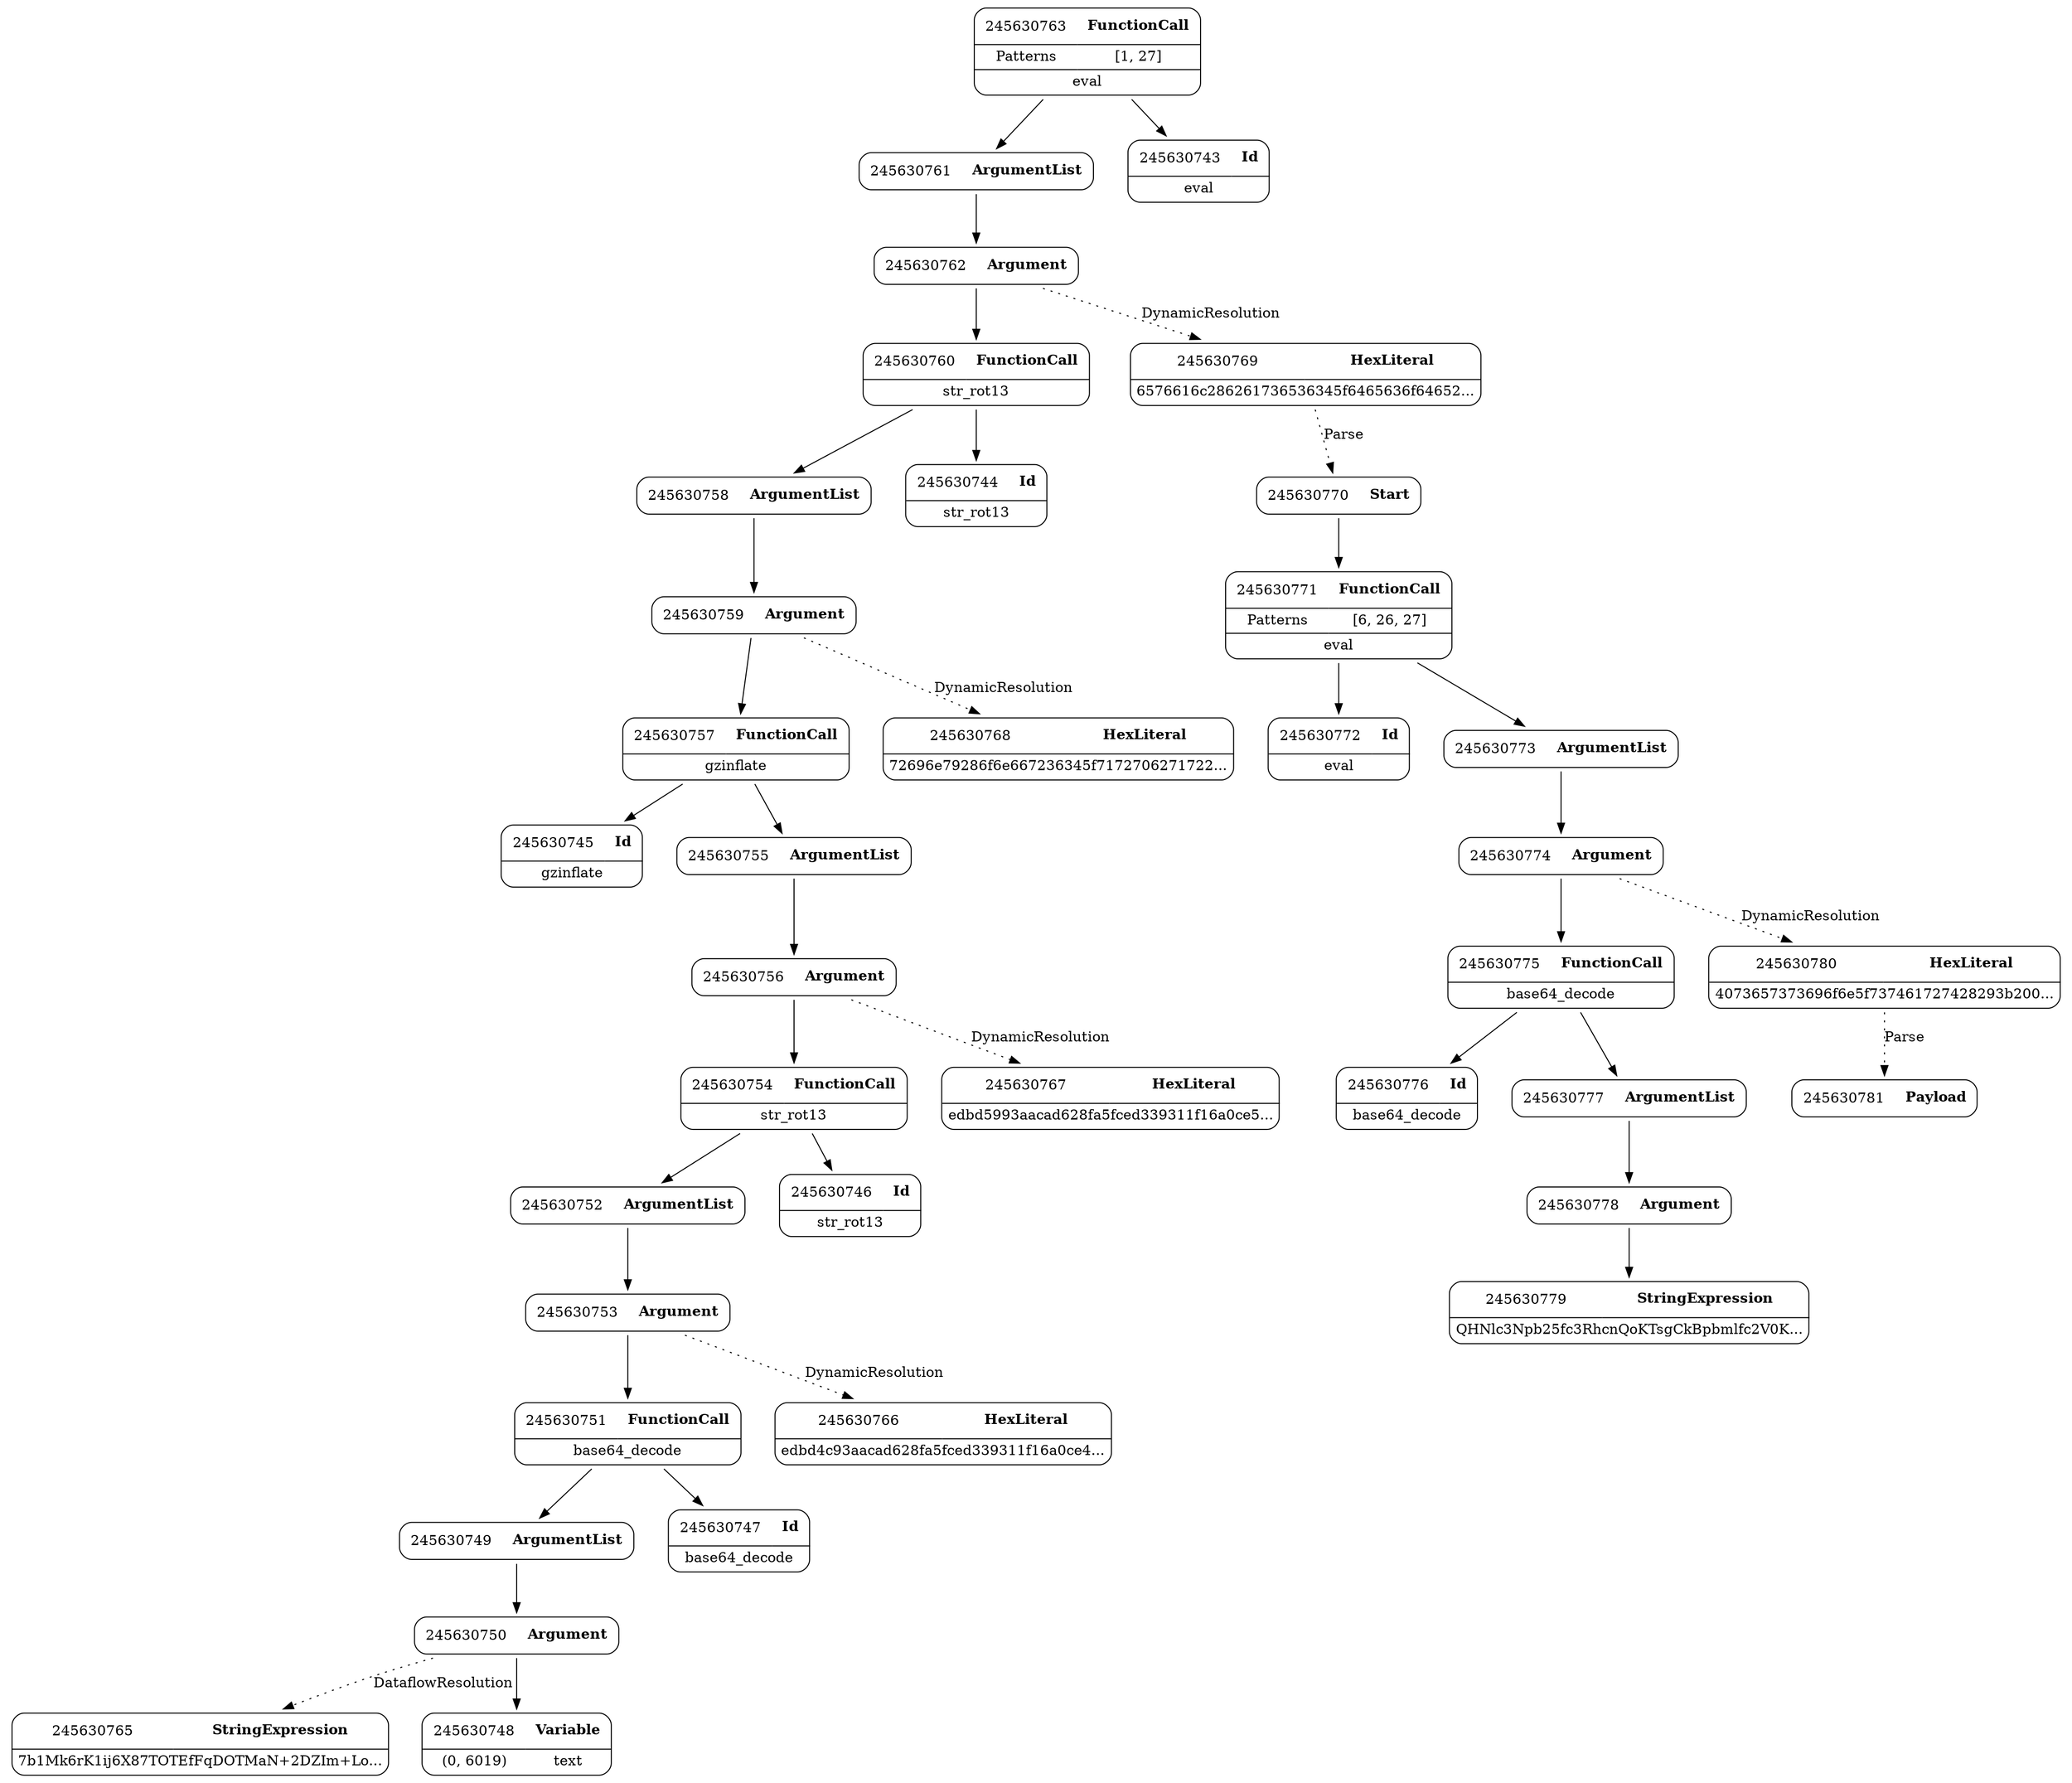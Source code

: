 digraph ast {
node [shape=none];
245630756 [label=<<TABLE border='1' cellspacing='0' cellpadding='10' style='rounded' ><TR><TD border='0'>245630756</TD><TD border='0'><B>Argument</B></TD></TR></TABLE>>];
245630756 -> 245630754 [weight=2];
245630756 -> 245630767 [style=dotted,label=DynamicResolution];
245630757 [label=<<TABLE border='1' cellspacing='0' cellpadding='10' style='rounded' ><TR><TD border='0'>245630757</TD><TD border='0'><B>FunctionCall</B></TD></TR><HR/><TR><TD border='0' cellpadding='5' colspan='2'>gzinflate</TD></TR></TABLE>>];
245630757 -> 245630745 [weight=2];
245630757 -> 245630755 [weight=2];
245630758 [label=<<TABLE border='1' cellspacing='0' cellpadding='10' style='rounded' ><TR><TD border='0'>245630758</TD><TD border='0'><B>ArgumentList</B></TD></TR></TABLE>>];
245630758 -> 245630759 [weight=2];
245630759 [label=<<TABLE border='1' cellspacing='0' cellpadding='10' style='rounded' ><TR><TD border='0'>245630759</TD><TD border='0'><B>Argument</B></TD></TR></TABLE>>];
245630759 -> 245630757 [weight=2];
245630759 -> 245630768 [style=dotted,label=DynamicResolution];
245630752 [label=<<TABLE border='1' cellspacing='0' cellpadding='10' style='rounded' ><TR><TD border='0'>245630752</TD><TD border='0'><B>ArgumentList</B></TD></TR></TABLE>>];
245630752 -> 245630753 [weight=2];
245630753 [label=<<TABLE border='1' cellspacing='0' cellpadding='10' style='rounded' ><TR><TD border='0'>245630753</TD><TD border='0'><B>Argument</B></TD></TR></TABLE>>];
245630753 -> 245630751 [weight=2];
245630753 -> 245630766 [style=dotted,label=DynamicResolution];
245630754 [label=<<TABLE border='1' cellspacing='0' cellpadding='10' style='rounded' ><TR><TD border='0'>245630754</TD><TD border='0'><B>FunctionCall</B></TD></TR><HR/><TR><TD border='0' cellpadding='5' colspan='2'>str_rot13</TD></TR></TABLE>>];
245630754 -> 245630746 [weight=2];
245630754 -> 245630752 [weight=2];
245630755 [label=<<TABLE border='1' cellspacing='0' cellpadding='10' style='rounded' ><TR><TD border='0'>245630755</TD><TD border='0'><B>ArgumentList</B></TD></TR></TABLE>>];
245630755 -> 245630756 [weight=2];
245630765 [label=<<TABLE border='1' cellspacing='0' cellpadding='10' style='rounded' ><TR><TD border='0'>245630765</TD><TD border='0'><B>StringExpression</B></TD></TR><HR/><TR><TD border='0' cellpadding='5' colspan='2'>7b1Mk6rK1ij6X87TOTEfFqDOTMaN+2DZIm+Lo...</TD></TR></TABLE>>];
245630766 [label=<<TABLE border='1' cellspacing='0' cellpadding='10' style='rounded' ><TR><TD border='0'>245630766</TD><TD border='0'><B>HexLiteral</B></TD></TR><HR/><TR><TD border='0' cellpadding='5' colspan='2'>edbd4c93aacad628fa5fced339311f16a0ce4...</TD></TR></TABLE>>];
245630767 [label=<<TABLE border='1' cellspacing='0' cellpadding='10' style='rounded' ><TR><TD border='0'>245630767</TD><TD border='0'><B>HexLiteral</B></TD></TR><HR/><TR><TD border='0' cellpadding='5' colspan='2'>edbd5993aacad628fa5fced339311f16a0ce5...</TD></TR></TABLE>>];
245630760 [label=<<TABLE border='1' cellspacing='0' cellpadding='10' style='rounded' ><TR><TD border='0'>245630760</TD><TD border='0'><B>FunctionCall</B></TD></TR><HR/><TR><TD border='0' cellpadding='5' colspan='2'>str_rot13</TD></TR></TABLE>>];
245630760 -> 245630744 [weight=2];
245630760 -> 245630758 [weight=2];
245630761 [label=<<TABLE border='1' cellspacing='0' cellpadding='10' style='rounded' ><TR><TD border='0'>245630761</TD><TD border='0'><B>ArgumentList</B></TD></TR></TABLE>>];
245630761 -> 245630762 [weight=2];
245630762 [label=<<TABLE border='1' cellspacing='0' cellpadding='10' style='rounded' ><TR><TD border='0'>245630762</TD><TD border='0'><B>Argument</B></TD></TR></TABLE>>];
245630762 -> 245630760 [weight=2];
245630762 -> 245630769 [style=dotted,label=DynamicResolution];
245630763 [label=<<TABLE border='1' cellspacing='0' cellpadding='10' style='rounded' ><TR><TD border='0'>245630763</TD><TD border='0'><B>FunctionCall</B></TD></TR><HR/><TR><TD border='0' cellpadding='5'>Patterns</TD><TD border='0' cellpadding='5'>[1, 27]</TD></TR><HR/><TR><TD border='0' cellpadding='5' colspan='2'>eval</TD></TR></TABLE>>];
245630763 -> 245630743 [weight=2];
245630763 -> 245630761 [weight=2];
245630772 [label=<<TABLE border='1' cellspacing='0' cellpadding='10' style='rounded' ><TR><TD border='0'>245630772</TD><TD border='0'><B>Id</B></TD></TR><HR/><TR><TD border='0' cellpadding='5' colspan='2'>eval</TD></TR></TABLE>>];
245630773 [label=<<TABLE border='1' cellspacing='0' cellpadding='10' style='rounded' ><TR><TD border='0'>245630773</TD><TD border='0'><B>ArgumentList</B></TD></TR></TABLE>>];
245630773 -> 245630774 [weight=2];
245630774 [label=<<TABLE border='1' cellspacing='0' cellpadding='10' style='rounded' ><TR><TD border='0'>245630774</TD><TD border='0'><B>Argument</B></TD></TR></TABLE>>];
245630774 -> 245630775 [weight=2];
245630774 -> 245630780 [style=dotted,label=DynamicResolution];
245630775 [label=<<TABLE border='1' cellspacing='0' cellpadding='10' style='rounded' ><TR><TD border='0'>245630775</TD><TD border='0'><B>FunctionCall</B></TD></TR><HR/><TR><TD border='0' cellpadding='5' colspan='2'>base64_decode</TD></TR></TABLE>>];
245630775 -> 245630776 [weight=2];
245630775 -> 245630777 [weight=2];
245630768 [label=<<TABLE border='1' cellspacing='0' cellpadding='10' style='rounded' ><TR><TD border='0'>245630768</TD><TD border='0'><B>HexLiteral</B></TD></TR><HR/><TR><TD border='0' cellpadding='5' colspan='2'>72696e79286f6e667236345f7172706271722...</TD></TR></TABLE>>];
245630769 [label=<<TABLE border='1' cellspacing='0' cellpadding='10' style='rounded' ><TR><TD border='0'>245630769</TD><TD border='0'><B>HexLiteral</B></TD></TR><HR/><TR><TD border='0' cellpadding='5' colspan='2'>6576616c286261736536345f6465636f64652...</TD></TR></TABLE>>];
245630769 -> 245630770 [style=dotted,label=Parse];
245630770 [label=<<TABLE border='1' cellspacing='0' cellpadding='10' style='rounded' ><TR><TD border='0'>245630770</TD><TD border='0'><B>Start</B></TD></TR></TABLE>>];
245630770 -> 245630771 [weight=2];
245630771 [label=<<TABLE border='1' cellspacing='0' cellpadding='10' style='rounded' ><TR><TD border='0'>245630771</TD><TD border='0'><B>FunctionCall</B></TD></TR><HR/><TR><TD border='0' cellpadding='5'>Patterns</TD><TD border='0' cellpadding='5'>[6, 26, 27]</TD></TR><HR/><TR><TD border='0' cellpadding='5' colspan='2'>eval</TD></TR></TABLE>>];
245630771 -> 245630772 [weight=2];
245630771 -> 245630773 [weight=2];
245630780 [label=<<TABLE border='1' cellspacing='0' cellpadding='10' style='rounded' ><TR><TD border='0'>245630780</TD><TD border='0'><B>HexLiteral</B></TD></TR><HR/><TR><TD border='0' cellpadding='5' colspan='2'>4073657373696f6e5f737461727428293b200...</TD></TR></TABLE>>];
245630780 -> 245630781 [style=dotted,label=Parse];
245630781 [label=<<TABLE border='1' cellspacing='0' cellpadding='10' style='rounded' ><TR><TD border='0'>245630781</TD><TD border='0'><B>Payload</B></TD></TR></TABLE>>];
245630776 [label=<<TABLE border='1' cellspacing='0' cellpadding='10' style='rounded' ><TR><TD border='0'>245630776</TD><TD border='0'><B>Id</B></TD></TR><HR/><TR><TD border='0' cellpadding='5' colspan='2'>base64_decode</TD></TR></TABLE>>];
245630777 [label=<<TABLE border='1' cellspacing='0' cellpadding='10' style='rounded' ><TR><TD border='0'>245630777</TD><TD border='0'><B>ArgumentList</B></TD></TR></TABLE>>];
245630777 -> 245630778 [weight=2];
245630778 [label=<<TABLE border='1' cellspacing='0' cellpadding='10' style='rounded' ><TR><TD border='0'>245630778</TD><TD border='0'><B>Argument</B></TD></TR></TABLE>>];
245630778 -> 245630779 [weight=2];
245630779 [label=<<TABLE border='1' cellspacing='0' cellpadding='10' style='rounded' ><TR><TD border='0'>245630779</TD><TD border='0'><B>StringExpression</B></TD></TR><HR/><TR><TD border='0' cellpadding='5' colspan='2'>QHNlc3Npb25fc3RhcnQoKTsgCkBpbmlfc2V0K...</TD></TR></TABLE>>];
245630743 [label=<<TABLE border='1' cellspacing='0' cellpadding='10' style='rounded' ><TR><TD border='0'>245630743</TD><TD border='0'><B>Id</B></TD></TR><HR/><TR><TD border='0' cellpadding='5' colspan='2'>eval</TD></TR></TABLE>>];
245630748 [label=<<TABLE border='1' cellspacing='0' cellpadding='10' style='rounded' ><TR><TD border='0'>245630748</TD><TD border='0'><B>Variable</B></TD></TR><HR/><TR><TD border='0' cellpadding='5'>(0, 6019)</TD><TD border='0' cellpadding='5'>text</TD></TR></TABLE>>];
245630749 [label=<<TABLE border='1' cellspacing='0' cellpadding='10' style='rounded' ><TR><TD border='0'>245630749</TD><TD border='0'><B>ArgumentList</B></TD></TR></TABLE>>];
245630749 -> 245630750 [weight=2];
245630750 [label=<<TABLE border='1' cellspacing='0' cellpadding='10' style='rounded' ><TR><TD border='0'>245630750</TD><TD border='0'><B>Argument</B></TD></TR></TABLE>>];
245630750 -> 245630748 [weight=2];
245630750 -> 245630765 [style=dotted,label=DataflowResolution];
245630751 [label=<<TABLE border='1' cellspacing='0' cellpadding='10' style='rounded' ><TR><TD border='0'>245630751</TD><TD border='0'><B>FunctionCall</B></TD></TR><HR/><TR><TD border='0' cellpadding='5' colspan='2'>base64_decode</TD></TR></TABLE>>];
245630751 -> 245630747 [weight=2];
245630751 -> 245630749 [weight=2];
245630744 [label=<<TABLE border='1' cellspacing='0' cellpadding='10' style='rounded' ><TR><TD border='0'>245630744</TD><TD border='0'><B>Id</B></TD></TR><HR/><TR><TD border='0' cellpadding='5' colspan='2'>str_rot13</TD></TR></TABLE>>];
245630745 [label=<<TABLE border='1' cellspacing='0' cellpadding='10' style='rounded' ><TR><TD border='0'>245630745</TD><TD border='0'><B>Id</B></TD></TR><HR/><TR><TD border='0' cellpadding='5' colspan='2'>gzinflate</TD></TR></TABLE>>];
245630746 [label=<<TABLE border='1' cellspacing='0' cellpadding='10' style='rounded' ><TR><TD border='0'>245630746</TD><TD border='0'><B>Id</B></TD></TR><HR/><TR><TD border='0' cellpadding='5' colspan='2'>str_rot13</TD></TR></TABLE>>];
245630747 [label=<<TABLE border='1' cellspacing='0' cellpadding='10' style='rounded' ><TR><TD border='0'>245630747</TD><TD border='0'><B>Id</B></TD></TR><HR/><TR><TD border='0' cellpadding='5' colspan='2'>base64_decode</TD></TR></TABLE>>];
}
